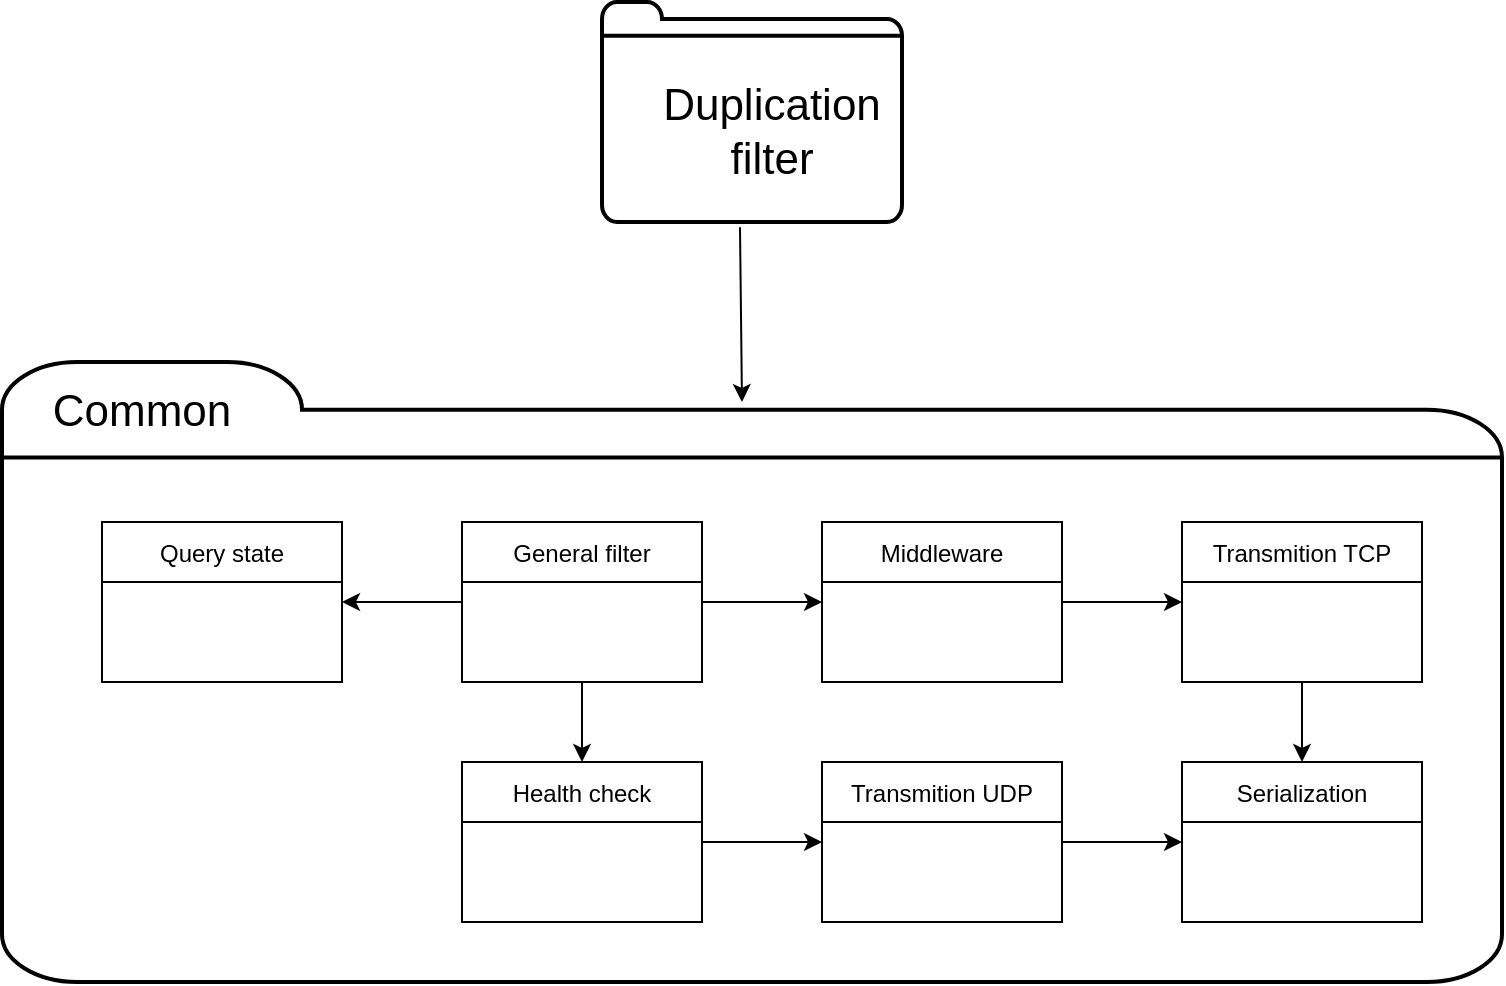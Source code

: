 <mxfile version="20.6.0"><diagram id="acvALYwUO73mCX8mpV_h" name="Page-1"><mxGraphModel dx="-29" dy="1497" grid="1" gridSize="10" guides="1" tooltips="1" connect="1" arrows="1" fold="1" page="1" pageScale="1" pageWidth="850" pageHeight="1100" math="0" shadow="0"><root><mxCell id="0"/><mxCell id="1" parent="0"/><mxCell id="zUjep6flASzpXdTw1ztj-2" value="" style="html=1;verticalLabelPosition=bottom;align=center;labelBackgroundColor=#ffffff;verticalAlign=top;strokeWidth=2;shadow=0;dashed=0;shape=mxgraph.ios7.icons.folder;" parent="1" vertex="1"><mxGeometry x="850" y="-150" width="750" height="310" as="geometry"/></mxCell><mxCell id="zUjep6flASzpXdTw1ztj-20" value="" style="html=1;verticalLabelPosition=bottom;align=center;labelBackgroundColor=#ffffff;verticalAlign=top;strokeWidth=2;shadow=0;dashed=0;shape=mxgraph.ios7.icons.folder;fontSize=22;" parent="1" vertex="1"><mxGeometry x="1150" y="-330" width="150" height="110" as="geometry"/></mxCell><mxCell id="zUjep6flASzpXdTw1ztj-21" value="Duplication filter" style="text;html=1;align=center;verticalAlign=middle;whiteSpace=wrap;rounded=0;fontSize=22;" parent="1" vertex="1"><mxGeometry x="1175" y="-290" width="120" height="50" as="geometry"/></mxCell><mxCell id="YIvcAZ1V63UZV9sBZaZb-10" style="edgeStyle=orthogonalEdgeStyle;rounded=0;orthogonalLoop=1;jettySize=auto;html=1;entryX=0;entryY=0.5;entryDx=0;entryDy=0;" edge="1" parent="1" source="zUjep6flASzpXdTw1ztj-28" target="YIvcAZ1V63UZV9sBZaZb-9"><mxGeometry relative="1" as="geometry"/></mxCell><mxCell id="YIvcAZ1V63UZV9sBZaZb-12" style="edgeStyle=orthogonalEdgeStyle;rounded=0;orthogonalLoop=1;jettySize=auto;html=1;entryX=1;entryY=0.5;entryDx=0;entryDy=0;" edge="1" parent="1" source="zUjep6flASzpXdTw1ztj-28" target="YIvcAZ1V63UZV9sBZaZb-8"><mxGeometry relative="1" as="geometry"/></mxCell><mxCell id="YIvcAZ1V63UZV9sBZaZb-13" style="edgeStyle=orthogonalEdgeStyle;rounded=0;orthogonalLoop=1;jettySize=auto;html=1;entryX=0.5;entryY=0;entryDx=0;entryDy=0;" edge="1" parent="1" source="zUjep6flASzpXdTw1ztj-28" target="YIvcAZ1V63UZV9sBZaZb-6"><mxGeometry relative="1" as="geometry"/></mxCell><mxCell id="zUjep6flASzpXdTw1ztj-28" value="General filter" style="swimlane;fontStyle=0;childLayout=stackLayout;horizontal=1;startSize=30;horizontalStack=0;resizeParent=1;resizeParentMax=0;resizeLast=0;collapsible=1;marginBottom=0;" parent="1" vertex="1"><mxGeometry x="1080" y="-70" width="120" height="80" as="geometry"/></mxCell><mxCell id="YIvcAZ1V63UZV9sBZaZb-22" style="edgeStyle=orthogonalEdgeStyle;rounded=0;orthogonalLoop=1;jettySize=auto;html=1;" edge="1" parent="1" source="YIvcAZ1V63UZV9sBZaZb-4" target="YIvcAZ1V63UZV9sBZaZb-21"><mxGeometry relative="1" as="geometry"/></mxCell><mxCell id="YIvcAZ1V63UZV9sBZaZb-4" value="Transmition TCP" style="swimlane;fontStyle=0;childLayout=stackLayout;horizontal=1;startSize=30;horizontalStack=0;resizeParent=1;resizeParentMax=0;resizeLast=0;collapsible=1;marginBottom=0;" vertex="1" parent="1"><mxGeometry x="1440" y="-70" width="120" height="80" as="geometry"/></mxCell><mxCell id="YIvcAZ1V63UZV9sBZaZb-23" style="edgeStyle=orthogonalEdgeStyle;rounded=0;orthogonalLoop=1;jettySize=auto;html=1;entryX=0;entryY=0.5;entryDx=0;entryDy=0;" edge="1" parent="1" source="YIvcAZ1V63UZV9sBZaZb-5" target="YIvcAZ1V63UZV9sBZaZb-21"><mxGeometry relative="1" as="geometry"/></mxCell><mxCell id="YIvcAZ1V63UZV9sBZaZb-5" value="Transmition UDP" style="swimlane;fontStyle=0;childLayout=stackLayout;horizontal=1;startSize=30;horizontalStack=0;resizeParent=1;resizeParentMax=0;resizeLast=0;collapsible=1;marginBottom=0;" vertex="1" parent="1"><mxGeometry x="1260" y="50" width="120" height="80" as="geometry"/></mxCell><mxCell id="YIvcAZ1V63UZV9sBZaZb-14" style="edgeStyle=orthogonalEdgeStyle;rounded=0;orthogonalLoop=1;jettySize=auto;html=1;entryX=0;entryY=0.5;entryDx=0;entryDy=0;" edge="1" parent="1" source="YIvcAZ1V63UZV9sBZaZb-6" target="YIvcAZ1V63UZV9sBZaZb-5"><mxGeometry relative="1" as="geometry"/></mxCell><mxCell id="YIvcAZ1V63UZV9sBZaZb-6" value="Health check" style="swimlane;fontStyle=0;childLayout=stackLayout;horizontal=1;startSize=30;horizontalStack=0;resizeParent=1;resizeParentMax=0;resizeLast=0;collapsible=1;marginBottom=0;" vertex="1" parent="1"><mxGeometry x="1080" y="50" width="120" height="80" as="geometry"/></mxCell><mxCell id="YIvcAZ1V63UZV9sBZaZb-8" value="Query state" style="swimlane;fontStyle=0;childLayout=stackLayout;horizontal=1;startSize=30;horizontalStack=0;resizeParent=1;resizeParentMax=0;resizeLast=0;collapsible=1;marginBottom=0;" vertex="1" parent="1"><mxGeometry x="900" y="-70" width="120" height="80" as="geometry"/></mxCell><mxCell id="YIvcAZ1V63UZV9sBZaZb-11" style="edgeStyle=orthogonalEdgeStyle;rounded=0;orthogonalLoop=1;jettySize=auto;html=1;entryX=0;entryY=0.5;entryDx=0;entryDy=0;" edge="1" parent="1" source="YIvcAZ1V63UZV9sBZaZb-9" target="YIvcAZ1V63UZV9sBZaZb-4"><mxGeometry relative="1" as="geometry"/></mxCell><mxCell id="YIvcAZ1V63UZV9sBZaZb-9" value="Middleware" style="swimlane;fontStyle=0;childLayout=stackLayout;horizontal=1;startSize=30;horizontalStack=0;resizeParent=1;resizeParentMax=0;resizeLast=0;collapsible=1;marginBottom=0;" vertex="1" parent="1"><mxGeometry x="1260" y="-70" width="120" height="80" as="geometry"/></mxCell><mxCell id="zUjep6flASzpXdTw1ztj-3" value="Common" style="text;html=1;align=center;verticalAlign=middle;whiteSpace=wrap;rounded=0;fontSize=22;" parent="1" vertex="1"><mxGeometry x="890" y="-140" width="60" height="30" as="geometry"/></mxCell><mxCell id="YIvcAZ1V63UZV9sBZaZb-20" value="" style="endArrow=classic;html=1;rounded=0;exitX=0.46;exitY=1.024;exitDx=0;exitDy=0;exitPerimeter=0;" edge="1" parent="1" source="zUjep6flASzpXdTw1ztj-20"><mxGeometry width="50" height="50" relative="1" as="geometry"><mxPoint x="1220" y="-210" as="sourcePoint"/><mxPoint x="1220" y="-130" as="targetPoint"/></mxGeometry></mxCell><mxCell id="YIvcAZ1V63UZV9sBZaZb-21" value="Serialization" style="swimlane;fontStyle=0;childLayout=stackLayout;horizontal=1;startSize=30;horizontalStack=0;resizeParent=1;resizeParentMax=0;resizeLast=0;collapsible=1;marginBottom=0;" vertex="1" parent="1"><mxGeometry x="1440" y="50" width="120" height="80" as="geometry"/></mxCell></root></mxGraphModel></diagram></mxfile>